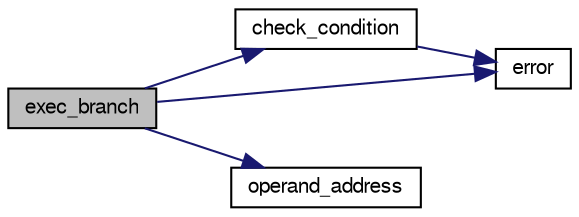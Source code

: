 digraph G
{
  edge [fontname="FreeSans",fontsize="10",labelfontname="FreeSans",labelfontsize="10"];
  node [fontname="FreeSans",fontsize="10",shape=record];
  rankdir="LR";
  Node1 [label="exec_branch",height=0.2,width=0.4,color="black", fillcolor="grey75", style="filled" fontcolor="black"];
  Node1 -> Node2 [color="midnightblue",fontsize="10",style="solid",fontname="FreeSans"];
  Node2 [label="check_condition",height=0.2,width=0.4,color="black", fillcolor="white", style="filled",URL="$exec_8c.html#ab4b7d03afae813b8e31d1da80534c364",tooltip="Test de la condition pour les instructions BRANCH et CALL."];
  Node2 -> Node3 [color="midnightblue",fontsize="10",style="solid",fontname="FreeSans"];
  Node3 [label="error",height=0.2,width=0.4,color="black", fillcolor="white", style="filled",URL="$error_8c.html#a531bb138b38aef758b45a442aa53938a",tooltip="Affichage d&#39;une erreur et fin du simulateur."];
  Node1 -> Node3 [color="midnightblue",fontsize="10",style="solid",fontname="FreeSans"];
  Node1 -> Node4 [color="midnightblue",fontsize="10",style="solid",fontname="FreeSans"];
  Node4 [label="operand_address",height=0.2,width=0.4,color="black", fillcolor="white", style="filled",URL="$exec_8c.html#a03fbfe4e959543bd371a87eba58eeb33",tooltip="Recupere l&#39;adresse cible de l&#39;instruction."];
}

